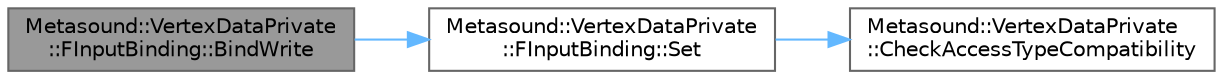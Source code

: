digraph "Metasound::VertexDataPrivate::FInputBinding::BindWrite"
{
 // INTERACTIVE_SVG=YES
 // LATEX_PDF_SIZE
  bgcolor="transparent";
  edge [fontname=Helvetica,fontsize=10,labelfontname=Helvetica,labelfontsize=10];
  node [fontname=Helvetica,fontsize=10,shape=box,height=0.2,width=0.4];
  rankdir="LR";
  Node1 [id="Node000001",label="Metasound::VertexDataPrivate\l::FInputBinding::BindWrite",height=0.2,width=0.4,color="gray40", fillcolor="grey60", style="filled", fontcolor="black",tooltip=" "];
  Node1 -> Node2 [id="edge1_Node000001_Node000002",color="steelblue1",style="solid",tooltip=" "];
  Node2 [id="Node000002",label="Metasound::VertexDataPrivate\l::FInputBinding::Set",height=0.2,width=0.4,color="grey40", fillcolor="white", style="filled",URL="$d3/d94/classMetasound_1_1VertexDataPrivate_1_1FInputBinding.html#ab844cd465a355592cb4ada2096a84e55",tooltip=" "];
  Node2 -> Node3 [id="edge2_Node000002_Node000003",color="steelblue1",style="solid",tooltip=" "];
  Node3 [id="Node000003",label="Metasound::VertexDataPrivate\l::CheckAccessTypeCompatibility",height=0.2,width=0.4,color="grey40", fillcolor="white", style="filled",URL="$df/dd6/namespaceMetasound_1_1VertexDataPrivate.html#a476f5a7532e492af196805864a9ddf03",tooltip=" "];
}
